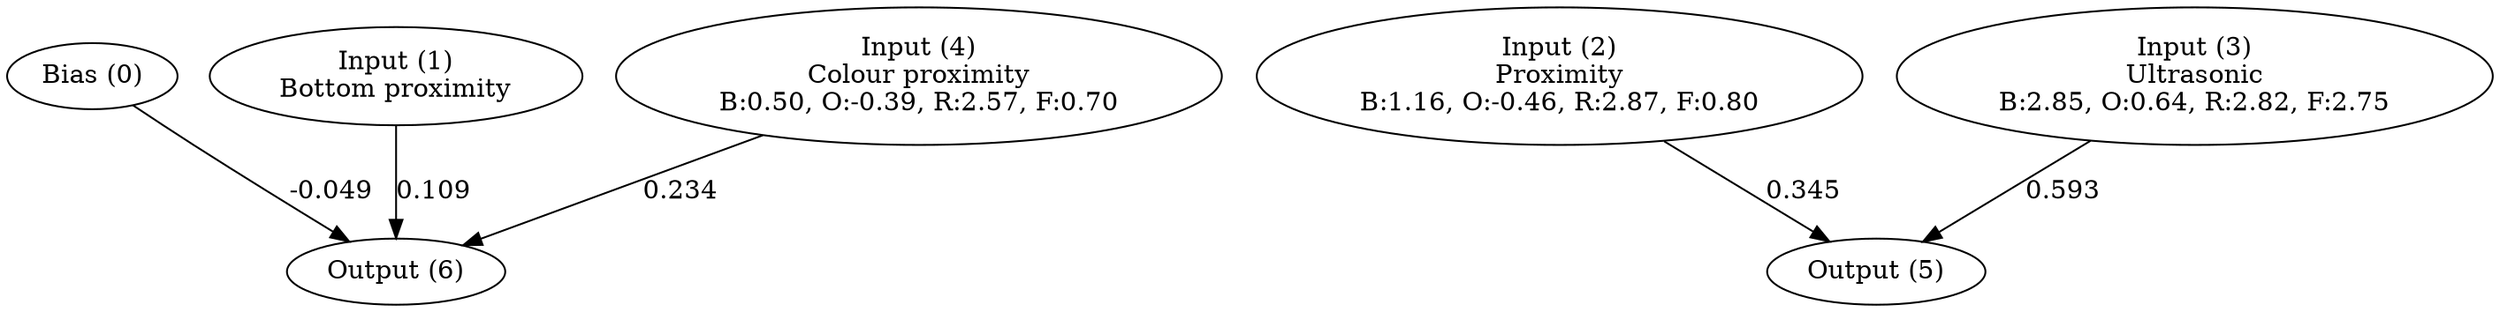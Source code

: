 digraph G {
  0 [ label="Bias (0)" ];
  1 [ label="Input (1)\nBottom proximity" ];
  2 [ label="Input (2)\nProximity\nB:1.16, O:-0.46, R:2.87, F:0.80" ];
  3 [ label="Input (3)\nUltrasonic\nB:2.85, O:0.64, R:2.82, F:2.75" ];
  4 [ label="Input (4)\nColour proximity\nB:0.50, O:-0.39, R:2.57, F:0.70" ];
  5 [ label="Output (5)" ];
  6 [ label="Output (6)" ];
  { rank=same 0 1 2 3 4 }
  { rank=same 5 6 }
  0 -> 6 [ label="-0.049" ];
  1 -> 6 [ label="0.109" ];
  2 -> 5 [ label="0.345" ];
  3 -> 5 [ label="0.593" ];
  4 -> 6 [ label="0.234" ];
}
